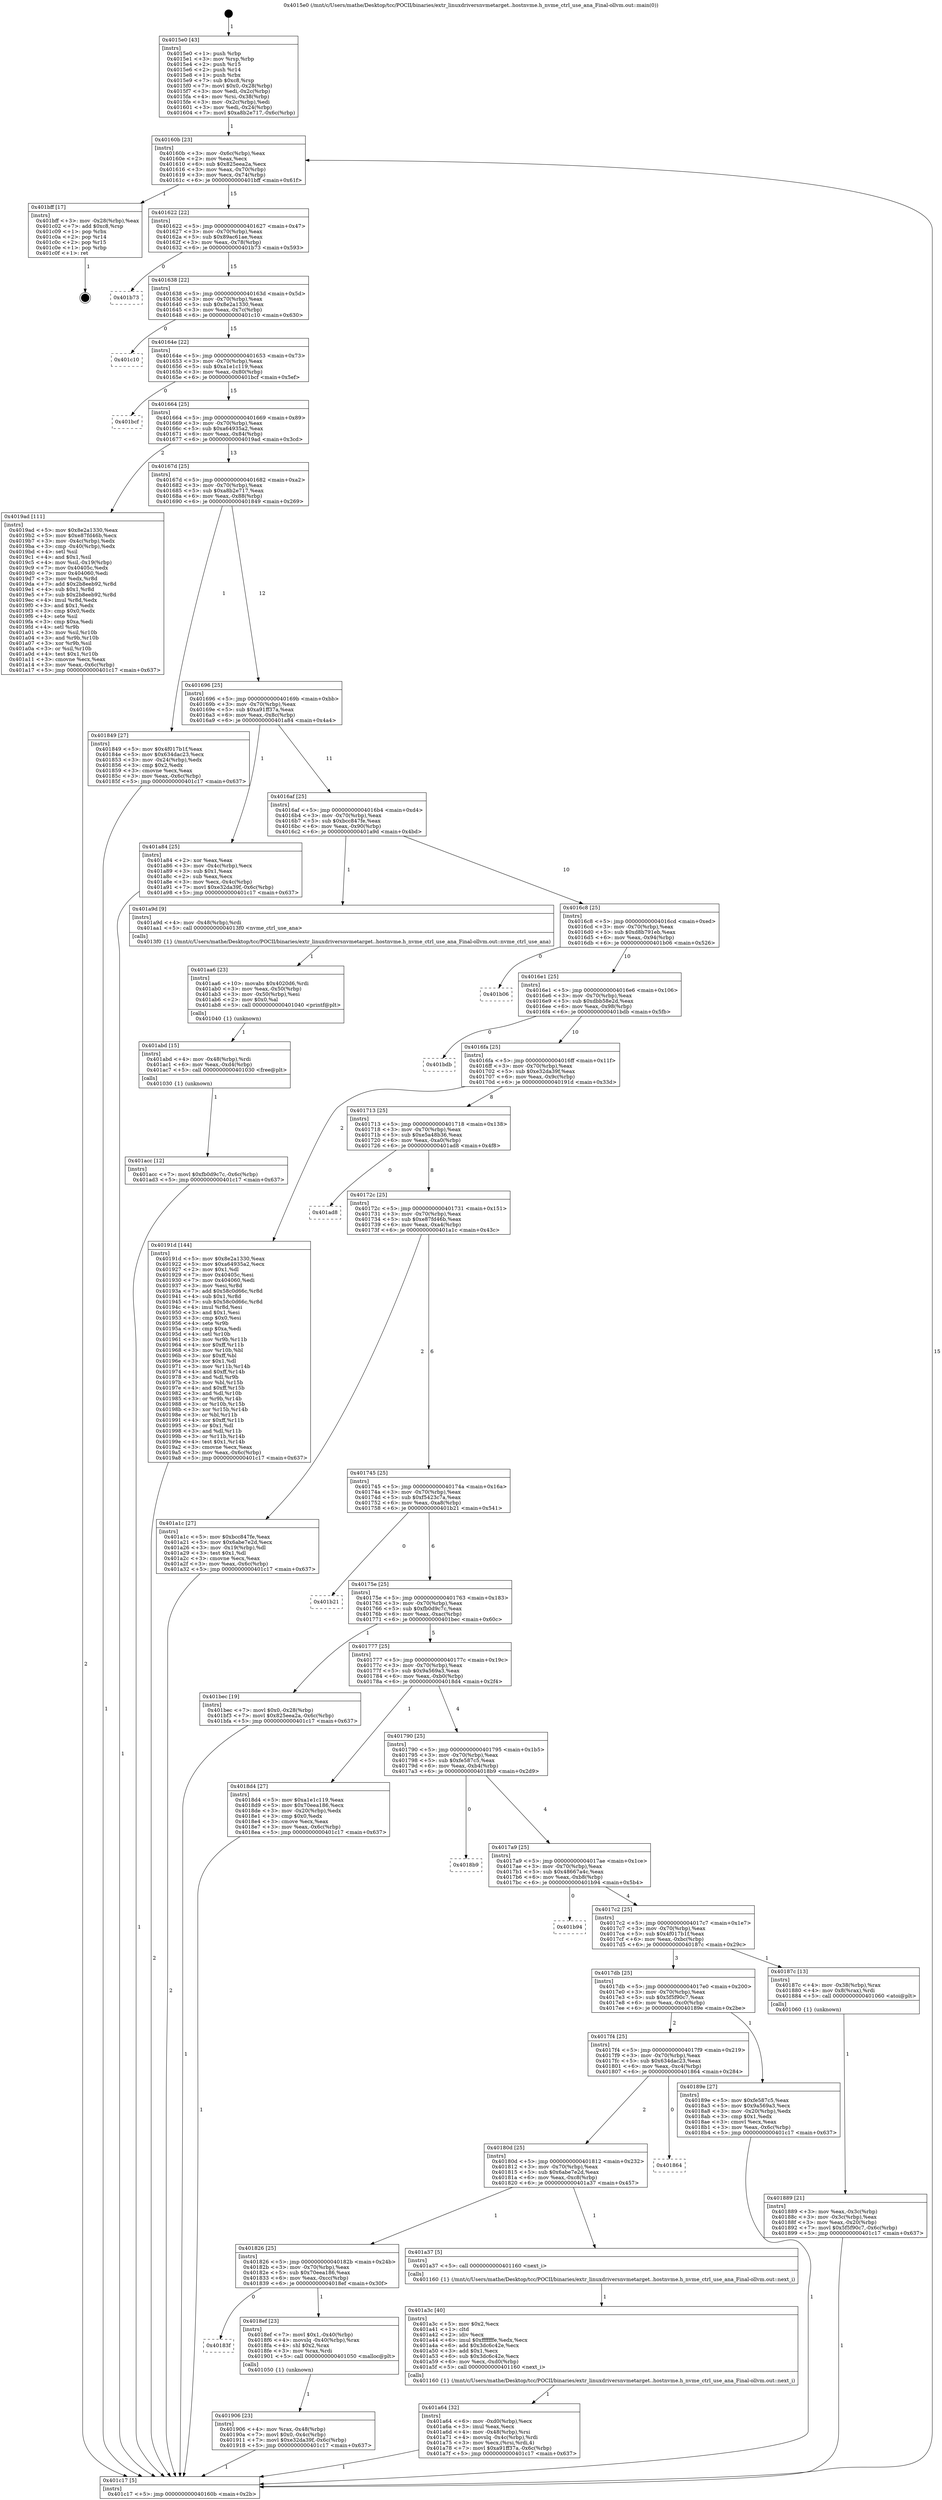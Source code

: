digraph "0x4015e0" {
  label = "0x4015e0 (/mnt/c/Users/mathe/Desktop/tcc/POCII/binaries/extr_linuxdriversnvmetarget..hostnvme.h_nvme_ctrl_use_ana_Final-ollvm.out::main(0))"
  labelloc = "t"
  node[shape=record]

  Entry [label="",width=0.3,height=0.3,shape=circle,fillcolor=black,style=filled]
  "0x40160b" [label="{
     0x40160b [23]\l
     | [instrs]\l
     &nbsp;&nbsp;0x40160b \<+3\>: mov -0x6c(%rbp),%eax\l
     &nbsp;&nbsp;0x40160e \<+2\>: mov %eax,%ecx\l
     &nbsp;&nbsp;0x401610 \<+6\>: sub $0x825eea2a,%ecx\l
     &nbsp;&nbsp;0x401616 \<+3\>: mov %eax,-0x70(%rbp)\l
     &nbsp;&nbsp;0x401619 \<+3\>: mov %ecx,-0x74(%rbp)\l
     &nbsp;&nbsp;0x40161c \<+6\>: je 0000000000401bff \<main+0x61f\>\l
  }"]
  "0x401bff" [label="{
     0x401bff [17]\l
     | [instrs]\l
     &nbsp;&nbsp;0x401bff \<+3\>: mov -0x28(%rbp),%eax\l
     &nbsp;&nbsp;0x401c02 \<+7\>: add $0xc8,%rsp\l
     &nbsp;&nbsp;0x401c09 \<+1\>: pop %rbx\l
     &nbsp;&nbsp;0x401c0a \<+2\>: pop %r14\l
     &nbsp;&nbsp;0x401c0c \<+2\>: pop %r15\l
     &nbsp;&nbsp;0x401c0e \<+1\>: pop %rbp\l
     &nbsp;&nbsp;0x401c0f \<+1\>: ret\l
  }"]
  "0x401622" [label="{
     0x401622 [22]\l
     | [instrs]\l
     &nbsp;&nbsp;0x401622 \<+5\>: jmp 0000000000401627 \<main+0x47\>\l
     &nbsp;&nbsp;0x401627 \<+3\>: mov -0x70(%rbp),%eax\l
     &nbsp;&nbsp;0x40162a \<+5\>: sub $0x89ac61ae,%eax\l
     &nbsp;&nbsp;0x40162f \<+3\>: mov %eax,-0x78(%rbp)\l
     &nbsp;&nbsp;0x401632 \<+6\>: je 0000000000401b73 \<main+0x593\>\l
  }"]
  Exit [label="",width=0.3,height=0.3,shape=circle,fillcolor=black,style=filled,peripheries=2]
  "0x401b73" [label="{
     0x401b73\l
  }", style=dashed]
  "0x401638" [label="{
     0x401638 [22]\l
     | [instrs]\l
     &nbsp;&nbsp;0x401638 \<+5\>: jmp 000000000040163d \<main+0x5d\>\l
     &nbsp;&nbsp;0x40163d \<+3\>: mov -0x70(%rbp),%eax\l
     &nbsp;&nbsp;0x401640 \<+5\>: sub $0x8e2a1330,%eax\l
     &nbsp;&nbsp;0x401645 \<+3\>: mov %eax,-0x7c(%rbp)\l
     &nbsp;&nbsp;0x401648 \<+6\>: je 0000000000401c10 \<main+0x630\>\l
  }"]
  "0x401acc" [label="{
     0x401acc [12]\l
     | [instrs]\l
     &nbsp;&nbsp;0x401acc \<+7\>: movl $0xfb0d9c7c,-0x6c(%rbp)\l
     &nbsp;&nbsp;0x401ad3 \<+5\>: jmp 0000000000401c17 \<main+0x637\>\l
  }"]
  "0x401c10" [label="{
     0x401c10\l
  }", style=dashed]
  "0x40164e" [label="{
     0x40164e [22]\l
     | [instrs]\l
     &nbsp;&nbsp;0x40164e \<+5\>: jmp 0000000000401653 \<main+0x73\>\l
     &nbsp;&nbsp;0x401653 \<+3\>: mov -0x70(%rbp),%eax\l
     &nbsp;&nbsp;0x401656 \<+5\>: sub $0xa1e1c119,%eax\l
     &nbsp;&nbsp;0x40165b \<+3\>: mov %eax,-0x80(%rbp)\l
     &nbsp;&nbsp;0x40165e \<+6\>: je 0000000000401bcf \<main+0x5ef\>\l
  }"]
  "0x401abd" [label="{
     0x401abd [15]\l
     | [instrs]\l
     &nbsp;&nbsp;0x401abd \<+4\>: mov -0x48(%rbp),%rdi\l
     &nbsp;&nbsp;0x401ac1 \<+6\>: mov %eax,-0xd4(%rbp)\l
     &nbsp;&nbsp;0x401ac7 \<+5\>: call 0000000000401030 \<free@plt\>\l
     | [calls]\l
     &nbsp;&nbsp;0x401030 \{1\} (unknown)\l
  }"]
  "0x401bcf" [label="{
     0x401bcf\l
  }", style=dashed]
  "0x401664" [label="{
     0x401664 [25]\l
     | [instrs]\l
     &nbsp;&nbsp;0x401664 \<+5\>: jmp 0000000000401669 \<main+0x89\>\l
     &nbsp;&nbsp;0x401669 \<+3\>: mov -0x70(%rbp),%eax\l
     &nbsp;&nbsp;0x40166c \<+5\>: sub $0xa64935a2,%eax\l
     &nbsp;&nbsp;0x401671 \<+6\>: mov %eax,-0x84(%rbp)\l
     &nbsp;&nbsp;0x401677 \<+6\>: je 00000000004019ad \<main+0x3cd\>\l
  }"]
  "0x401aa6" [label="{
     0x401aa6 [23]\l
     | [instrs]\l
     &nbsp;&nbsp;0x401aa6 \<+10\>: movabs $0x4020d6,%rdi\l
     &nbsp;&nbsp;0x401ab0 \<+3\>: mov %eax,-0x50(%rbp)\l
     &nbsp;&nbsp;0x401ab3 \<+3\>: mov -0x50(%rbp),%esi\l
     &nbsp;&nbsp;0x401ab6 \<+2\>: mov $0x0,%al\l
     &nbsp;&nbsp;0x401ab8 \<+5\>: call 0000000000401040 \<printf@plt\>\l
     | [calls]\l
     &nbsp;&nbsp;0x401040 \{1\} (unknown)\l
  }"]
  "0x4019ad" [label="{
     0x4019ad [111]\l
     | [instrs]\l
     &nbsp;&nbsp;0x4019ad \<+5\>: mov $0x8e2a1330,%eax\l
     &nbsp;&nbsp;0x4019b2 \<+5\>: mov $0xe87fd46b,%ecx\l
     &nbsp;&nbsp;0x4019b7 \<+3\>: mov -0x4c(%rbp),%edx\l
     &nbsp;&nbsp;0x4019ba \<+3\>: cmp -0x40(%rbp),%edx\l
     &nbsp;&nbsp;0x4019bd \<+4\>: setl %sil\l
     &nbsp;&nbsp;0x4019c1 \<+4\>: and $0x1,%sil\l
     &nbsp;&nbsp;0x4019c5 \<+4\>: mov %sil,-0x19(%rbp)\l
     &nbsp;&nbsp;0x4019c9 \<+7\>: mov 0x40405c,%edx\l
     &nbsp;&nbsp;0x4019d0 \<+7\>: mov 0x404060,%edi\l
     &nbsp;&nbsp;0x4019d7 \<+3\>: mov %edx,%r8d\l
     &nbsp;&nbsp;0x4019da \<+7\>: add $0x2b8eeb92,%r8d\l
     &nbsp;&nbsp;0x4019e1 \<+4\>: sub $0x1,%r8d\l
     &nbsp;&nbsp;0x4019e5 \<+7\>: sub $0x2b8eeb92,%r8d\l
     &nbsp;&nbsp;0x4019ec \<+4\>: imul %r8d,%edx\l
     &nbsp;&nbsp;0x4019f0 \<+3\>: and $0x1,%edx\l
     &nbsp;&nbsp;0x4019f3 \<+3\>: cmp $0x0,%edx\l
     &nbsp;&nbsp;0x4019f6 \<+4\>: sete %sil\l
     &nbsp;&nbsp;0x4019fa \<+3\>: cmp $0xa,%edi\l
     &nbsp;&nbsp;0x4019fd \<+4\>: setl %r9b\l
     &nbsp;&nbsp;0x401a01 \<+3\>: mov %sil,%r10b\l
     &nbsp;&nbsp;0x401a04 \<+3\>: and %r9b,%r10b\l
     &nbsp;&nbsp;0x401a07 \<+3\>: xor %r9b,%sil\l
     &nbsp;&nbsp;0x401a0a \<+3\>: or %sil,%r10b\l
     &nbsp;&nbsp;0x401a0d \<+4\>: test $0x1,%r10b\l
     &nbsp;&nbsp;0x401a11 \<+3\>: cmovne %ecx,%eax\l
     &nbsp;&nbsp;0x401a14 \<+3\>: mov %eax,-0x6c(%rbp)\l
     &nbsp;&nbsp;0x401a17 \<+5\>: jmp 0000000000401c17 \<main+0x637\>\l
  }"]
  "0x40167d" [label="{
     0x40167d [25]\l
     | [instrs]\l
     &nbsp;&nbsp;0x40167d \<+5\>: jmp 0000000000401682 \<main+0xa2\>\l
     &nbsp;&nbsp;0x401682 \<+3\>: mov -0x70(%rbp),%eax\l
     &nbsp;&nbsp;0x401685 \<+5\>: sub $0xa8b2e717,%eax\l
     &nbsp;&nbsp;0x40168a \<+6\>: mov %eax,-0x88(%rbp)\l
     &nbsp;&nbsp;0x401690 \<+6\>: je 0000000000401849 \<main+0x269\>\l
  }"]
  "0x401a64" [label="{
     0x401a64 [32]\l
     | [instrs]\l
     &nbsp;&nbsp;0x401a64 \<+6\>: mov -0xd0(%rbp),%ecx\l
     &nbsp;&nbsp;0x401a6a \<+3\>: imul %eax,%ecx\l
     &nbsp;&nbsp;0x401a6d \<+4\>: mov -0x48(%rbp),%rsi\l
     &nbsp;&nbsp;0x401a71 \<+4\>: movslq -0x4c(%rbp),%rdi\l
     &nbsp;&nbsp;0x401a75 \<+3\>: mov %ecx,(%rsi,%rdi,4)\l
     &nbsp;&nbsp;0x401a78 \<+7\>: movl $0xa91ff37a,-0x6c(%rbp)\l
     &nbsp;&nbsp;0x401a7f \<+5\>: jmp 0000000000401c17 \<main+0x637\>\l
  }"]
  "0x401849" [label="{
     0x401849 [27]\l
     | [instrs]\l
     &nbsp;&nbsp;0x401849 \<+5\>: mov $0x4f017b1f,%eax\l
     &nbsp;&nbsp;0x40184e \<+5\>: mov $0x634dac23,%ecx\l
     &nbsp;&nbsp;0x401853 \<+3\>: mov -0x24(%rbp),%edx\l
     &nbsp;&nbsp;0x401856 \<+3\>: cmp $0x2,%edx\l
     &nbsp;&nbsp;0x401859 \<+3\>: cmovne %ecx,%eax\l
     &nbsp;&nbsp;0x40185c \<+3\>: mov %eax,-0x6c(%rbp)\l
     &nbsp;&nbsp;0x40185f \<+5\>: jmp 0000000000401c17 \<main+0x637\>\l
  }"]
  "0x401696" [label="{
     0x401696 [25]\l
     | [instrs]\l
     &nbsp;&nbsp;0x401696 \<+5\>: jmp 000000000040169b \<main+0xbb\>\l
     &nbsp;&nbsp;0x40169b \<+3\>: mov -0x70(%rbp),%eax\l
     &nbsp;&nbsp;0x40169e \<+5\>: sub $0xa91ff37a,%eax\l
     &nbsp;&nbsp;0x4016a3 \<+6\>: mov %eax,-0x8c(%rbp)\l
     &nbsp;&nbsp;0x4016a9 \<+6\>: je 0000000000401a84 \<main+0x4a4\>\l
  }"]
  "0x401c17" [label="{
     0x401c17 [5]\l
     | [instrs]\l
     &nbsp;&nbsp;0x401c17 \<+5\>: jmp 000000000040160b \<main+0x2b\>\l
  }"]
  "0x4015e0" [label="{
     0x4015e0 [43]\l
     | [instrs]\l
     &nbsp;&nbsp;0x4015e0 \<+1\>: push %rbp\l
     &nbsp;&nbsp;0x4015e1 \<+3\>: mov %rsp,%rbp\l
     &nbsp;&nbsp;0x4015e4 \<+2\>: push %r15\l
     &nbsp;&nbsp;0x4015e6 \<+2\>: push %r14\l
     &nbsp;&nbsp;0x4015e8 \<+1\>: push %rbx\l
     &nbsp;&nbsp;0x4015e9 \<+7\>: sub $0xc8,%rsp\l
     &nbsp;&nbsp;0x4015f0 \<+7\>: movl $0x0,-0x28(%rbp)\l
     &nbsp;&nbsp;0x4015f7 \<+3\>: mov %edi,-0x2c(%rbp)\l
     &nbsp;&nbsp;0x4015fa \<+4\>: mov %rsi,-0x38(%rbp)\l
     &nbsp;&nbsp;0x4015fe \<+3\>: mov -0x2c(%rbp),%edi\l
     &nbsp;&nbsp;0x401601 \<+3\>: mov %edi,-0x24(%rbp)\l
     &nbsp;&nbsp;0x401604 \<+7\>: movl $0xa8b2e717,-0x6c(%rbp)\l
  }"]
  "0x401a3c" [label="{
     0x401a3c [40]\l
     | [instrs]\l
     &nbsp;&nbsp;0x401a3c \<+5\>: mov $0x2,%ecx\l
     &nbsp;&nbsp;0x401a41 \<+1\>: cltd\l
     &nbsp;&nbsp;0x401a42 \<+2\>: idiv %ecx\l
     &nbsp;&nbsp;0x401a44 \<+6\>: imul $0xfffffffe,%edx,%ecx\l
     &nbsp;&nbsp;0x401a4a \<+6\>: add $0x3dc6c42e,%ecx\l
     &nbsp;&nbsp;0x401a50 \<+3\>: add $0x1,%ecx\l
     &nbsp;&nbsp;0x401a53 \<+6\>: sub $0x3dc6c42e,%ecx\l
     &nbsp;&nbsp;0x401a59 \<+6\>: mov %ecx,-0xd0(%rbp)\l
     &nbsp;&nbsp;0x401a5f \<+5\>: call 0000000000401160 \<next_i\>\l
     | [calls]\l
     &nbsp;&nbsp;0x401160 \{1\} (/mnt/c/Users/mathe/Desktop/tcc/POCII/binaries/extr_linuxdriversnvmetarget..hostnvme.h_nvme_ctrl_use_ana_Final-ollvm.out::next_i)\l
  }"]
  "0x401a84" [label="{
     0x401a84 [25]\l
     | [instrs]\l
     &nbsp;&nbsp;0x401a84 \<+2\>: xor %eax,%eax\l
     &nbsp;&nbsp;0x401a86 \<+3\>: mov -0x4c(%rbp),%ecx\l
     &nbsp;&nbsp;0x401a89 \<+3\>: sub $0x1,%eax\l
     &nbsp;&nbsp;0x401a8c \<+2\>: sub %eax,%ecx\l
     &nbsp;&nbsp;0x401a8e \<+3\>: mov %ecx,-0x4c(%rbp)\l
     &nbsp;&nbsp;0x401a91 \<+7\>: movl $0xe32da39f,-0x6c(%rbp)\l
     &nbsp;&nbsp;0x401a98 \<+5\>: jmp 0000000000401c17 \<main+0x637\>\l
  }"]
  "0x4016af" [label="{
     0x4016af [25]\l
     | [instrs]\l
     &nbsp;&nbsp;0x4016af \<+5\>: jmp 00000000004016b4 \<main+0xd4\>\l
     &nbsp;&nbsp;0x4016b4 \<+3\>: mov -0x70(%rbp),%eax\l
     &nbsp;&nbsp;0x4016b7 \<+5\>: sub $0xbcc847fe,%eax\l
     &nbsp;&nbsp;0x4016bc \<+6\>: mov %eax,-0x90(%rbp)\l
     &nbsp;&nbsp;0x4016c2 \<+6\>: je 0000000000401a9d \<main+0x4bd\>\l
  }"]
  "0x401906" [label="{
     0x401906 [23]\l
     | [instrs]\l
     &nbsp;&nbsp;0x401906 \<+4\>: mov %rax,-0x48(%rbp)\l
     &nbsp;&nbsp;0x40190a \<+7\>: movl $0x0,-0x4c(%rbp)\l
     &nbsp;&nbsp;0x401911 \<+7\>: movl $0xe32da39f,-0x6c(%rbp)\l
     &nbsp;&nbsp;0x401918 \<+5\>: jmp 0000000000401c17 \<main+0x637\>\l
  }"]
  "0x401a9d" [label="{
     0x401a9d [9]\l
     | [instrs]\l
     &nbsp;&nbsp;0x401a9d \<+4\>: mov -0x48(%rbp),%rdi\l
     &nbsp;&nbsp;0x401aa1 \<+5\>: call 00000000004013f0 \<nvme_ctrl_use_ana\>\l
     | [calls]\l
     &nbsp;&nbsp;0x4013f0 \{1\} (/mnt/c/Users/mathe/Desktop/tcc/POCII/binaries/extr_linuxdriversnvmetarget..hostnvme.h_nvme_ctrl_use_ana_Final-ollvm.out::nvme_ctrl_use_ana)\l
  }"]
  "0x4016c8" [label="{
     0x4016c8 [25]\l
     | [instrs]\l
     &nbsp;&nbsp;0x4016c8 \<+5\>: jmp 00000000004016cd \<main+0xed\>\l
     &nbsp;&nbsp;0x4016cd \<+3\>: mov -0x70(%rbp),%eax\l
     &nbsp;&nbsp;0x4016d0 \<+5\>: sub $0xd8b791eb,%eax\l
     &nbsp;&nbsp;0x4016d5 \<+6\>: mov %eax,-0x94(%rbp)\l
     &nbsp;&nbsp;0x4016db \<+6\>: je 0000000000401b06 \<main+0x526\>\l
  }"]
  "0x40183f" [label="{
     0x40183f\l
  }", style=dashed]
  "0x401b06" [label="{
     0x401b06\l
  }", style=dashed]
  "0x4016e1" [label="{
     0x4016e1 [25]\l
     | [instrs]\l
     &nbsp;&nbsp;0x4016e1 \<+5\>: jmp 00000000004016e6 \<main+0x106\>\l
     &nbsp;&nbsp;0x4016e6 \<+3\>: mov -0x70(%rbp),%eax\l
     &nbsp;&nbsp;0x4016e9 \<+5\>: sub $0xdbb58e2d,%eax\l
     &nbsp;&nbsp;0x4016ee \<+6\>: mov %eax,-0x98(%rbp)\l
     &nbsp;&nbsp;0x4016f4 \<+6\>: je 0000000000401bdb \<main+0x5fb\>\l
  }"]
  "0x4018ef" [label="{
     0x4018ef [23]\l
     | [instrs]\l
     &nbsp;&nbsp;0x4018ef \<+7\>: movl $0x1,-0x40(%rbp)\l
     &nbsp;&nbsp;0x4018f6 \<+4\>: movslq -0x40(%rbp),%rax\l
     &nbsp;&nbsp;0x4018fa \<+4\>: shl $0x2,%rax\l
     &nbsp;&nbsp;0x4018fe \<+3\>: mov %rax,%rdi\l
     &nbsp;&nbsp;0x401901 \<+5\>: call 0000000000401050 \<malloc@plt\>\l
     | [calls]\l
     &nbsp;&nbsp;0x401050 \{1\} (unknown)\l
  }"]
  "0x401bdb" [label="{
     0x401bdb\l
  }", style=dashed]
  "0x4016fa" [label="{
     0x4016fa [25]\l
     | [instrs]\l
     &nbsp;&nbsp;0x4016fa \<+5\>: jmp 00000000004016ff \<main+0x11f\>\l
     &nbsp;&nbsp;0x4016ff \<+3\>: mov -0x70(%rbp),%eax\l
     &nbsp;&nbsp;0x401702 \<+5\>: sub $0xe32da39f,%eax\l
     &nbsp;&nbsp;0x401707 \<+6\>: mov %eax,-0x9c(%rbp)\l
     &nbsp;&nbsp;0x40170d \<+6\>: je 000000000040191d \<main+0x33d\>\l
  }"]
  "0x401826" [label="{
     0x401826 [25]\l
     | [instrs]\l
     &nbsp;&nbsp;0x401826 \<+5\>: jmp 000000000040182b \<main+0x24b\>\l
     &nbsp;&nbsp;0x40182b \<+3\>: mov -0x70(%rbp),%eax\l
     &nbsp;&nbsp;0x40182e \<+5\>: sub $0x70eea186,%eax\l
     &nbsp;&nbsp;0x401833 \<+6\>: mov %eax,-0xcc(%rbp)\l
     &nbsp;&nbsp;0x401839 \<+6\>: je 00000000004018ef \<main+0x30f\>\l
  }"]
  "0x40191d" [label="{
     0x40191d [144]\l
     | [instrs]\l
     &nbsp;&nbsp;0x40191d \<+5\>: mov $0x8e2a1330,%eax\l
     &nbsp;&nbsp;0x401922 \<+5\>: mov $0xa64935a2,%ecx\l
     &nbsp;&nbsp;0x401927 \<+2\>: mov $0x1,%dl\l
     &nbsp;&nbsp;0x401929 \<+7\>: mov 0x40405c,%esi\l
     &nbsp;&nbsp;0x401930 \<+7\>: mov 0x404060,%edi\l
     &nbsp;&nbsp;0x401937 \<+3\>: mov %esi,%r8d\l
     &nbsp;&nbsp;0x40193a \<+7\>: add $0x58c0d66c,%r8d\l
     &nbsp;&nbsp;0x401941 \<+4\>: sub $0x1,%r8d\l
     &nbsp;&nbsp;0x401945 \<+7\>: sub $0x58c0d66c,%r8d\l
     &nbsp;&nbsp;0x40194c \<+4\>: imul %r8d,%esi\l
     &nbsp;&nbsp;0x401950 \<+3\>: and $0x1,%esi\l
     &nbsp;&nbsp;0x401953 \<+3\>: cmp $0x0,%esi\l
     &nbsp;&nbsp;0x401956 \<+4\>: sete %r9b\l
     &nbsp;&nbsp;0x40195a \<+3\>: cmp $0xa,%edi\l
     &nbsp;&nbsp;0x40195d \<+4\>: setl %r10b\l
     &nbsp;&nbsp;0x401961 \<+3\>: mov %r9b,%r11b\l
     &nbsp;&nbsp;0x401964 \<+4\>: xor $0xff,%r11b\l
     &nbsp;&nbsp;0x401968 \<+3\>: mov %r10b,%bl\l
     &nbsp;&nbsp;0x40196b \<+3\>: xor $0xff,%bl\l
     &nbsp;&nbsp;0x40196e \<+3\>: xor $0x1,%dl\l
     &nbsp;&nbsp;0x401971 \<+3\>: mov %r11b,%r14b\l
     &nbsp;&nbsp;0x401974 \<+4\>: and $0xff,%r14b\l
     &nbsp;&nbsp;0x401978 \<+3\>: and %dl,%r9b\l
     &nbsp;&nbsp;0x40197b \<+3\>: mov %bl,%r15b\l
     &nbsp;&nbsp;0x40197e \<+4\>: and $0xff,%r15b\l
     &nbsp;&nbsp;0x401982 \<+3\>: and %dl,%r10b\l
     &nbsp;&nbsp;0x401985 \<+3\>: or %r9b,%r14b\l
     &nbsp;&nbsp;0x401988 \<+3\>: or %r10b,%r15b\l
     &nbsp;&nbsp;0x40198b \<+3\>: xor %r15b,%r14b\l
     &nbsp;&nbsp;0x40198e \<+3\>: or %bl,%r11b\l
     &nbsp;&nbsp;0x401991 \<+4\>: xor $0xff,%r11b\l
     &nbsp;&nbsp;0x401995 \<+3\>: or $0x1,%dl\l
     &nbsp;&nbsp;0x401998 \<+3\>: and %dl,%r11b\l
     &nbsp;&nbsp;0x40199b \<+3\>: or %r11b,%r14b\l
     &nbsp;&nbsp;0x40199e \<+4\>: test $0x1,%r14b\l
     &nbsp;&nbsp;0x4019a2 \<+3\>: cmovne %ecx,%eax\l
     &nbsp;&nbsp;0x4019a5 \<+3\>: mov %eax,-0x6c(%rbp)\l
     &nbsp;&nbsp;0x4019a8 \<+5\>: jmp 0000000000401c17 \<main+0x637\>\l
  }"]
  "0x401713" [label="{
     0x401713 [25]\l
     | [instrs]\l
     &nbsp;&nbsp;0x401713 \<+5\>: jmp 0000000000401718 \<main+0x138\>\l
     &nbsp;&nbsp;0x401718 \<+3\>: mov -0x70(%rbp),%eax\l
     &nbsp;&nbsp;0x40171b \<+5\>: sub $0xe5a48b36,%eax\l
     &nbsp;&nbsp;0x401720 \<+6\>: mov %eax,-0xa0(%rbp)\l
     &nbsp;&nbsp;0x401726 \<+6\>: je 0000000000401ad8 \<main+0x4f8\>\l
  }"]
  "0x401a37" [label="{
     0x401a37 [5]\l
     | [instrs]\l
     &nbsp;&nbsp;0x401a37 \<+5\>: call 0000000000401160 \<next_i\>\l
     | [calls]\l
     &nbsp;&nbsp;0x401160 \{1\} (/mnt/c/Users/mathe/Desktop/tcc/POCII/binaries/extr_linuxdriversnvmetarget..hostnvme.h_nvme_ctrl_use_ana_Final-ollvm.out::next_i)\l
  }"]
  "0x401ad8" [label="{
     0x401ad8\l
  }", style=dashed]
  "0x40172c" [label="{
     0x40172c [25]\l
     | [instrs]\l
     &nbsp;&nbsp;0x40172c \<+5\>: jmp 0000000000401731 \<main+0x151\>\l
     &nbsp;&nbsp;0x401731 \<+3\>: mov -0x70(%rbp),%eax\l
     &nbsp;&nbsp;0x401734 \<+5\>: sub $0xe87fd46b,%eax\l
     &nbsp;&nbsp;0x401739 \<+6\>: mov %eax,-0xa4(%rbp)\l
     &nbsp;&nbsp;0x40173f \<+6\>: je 0000000000401a1c \<main+0x43c\>\l
  }"]
  "0x40180d" [label="{
     0x40180d [25]\l
     | [instrs]\l
     &nbsp;&nbsp;0x40180d \<+5\>: jmp 0000000000401812 \<main+0x232\>\l
     &nbsp;&nbsp;0x401812 \<+3\>: mov -0x70(%rbp),%eax\l
     &nbsp;&nbsp;0x401815 \<+5\>: sub $0x6abe7e2d,%eax\l
     &nbsp;&nbsp;0x40181a \<+6\>: mov %eax,-0xc8(%rbp)\l
     &nbsp;&nbsp;0x401820 \<+6\>: je 0000000000401a37 \<main+0x457\>\l
  }"]
  "0x401a1c" [label="{
     0x401a1c [27]\l
     | [instrs]\l
     &nbsp;&nbsp;0x401a1c \<+5\>: mov $0xbcc847fe,%eax\l
     &nbsp;&nbsp;0x401a21 \<+5\>: mov $0x6abe7e2d,%ecx\l
     &nbsp;&nbsp;0x401a26 \<+3\>: mov -0x19(%rbp),%dl\l
     &nbsp;&nbsp;0x401a29 \<+3\>: test $0x1,%dl\l
     &nbsp;&nbsp;0x401a2c \<+3\>: cmovne %ecx,%eax\l
     &nbsp;&nbsp;0x401a2f \<+3\>: mov %eax,-0x6c(%rbp)\l
     &nbsp;&nbsp;0x401a32 \<+5\>: jmp 0000000000401c17 \<main+0x637\>\l
  }"]
  "0x401745" [label="{
     0x401745 [25]\l
     | [instrs]\l
     &nbsp;&nbsp;0x401745 \<+5\>: jmp 000000000040174a \<main+0x16a\>\l
     &nbsp;&nbsp;0x40174a \<+3\>: mov -0x70(%rbp),%eax\l
     &nbsp;&nbsp;0x40174d \<+5\>: sub $0xf5423c7a,%eax\l
     &nbsp;&nbsp;0x401752 \<+6\>: mov %eax,-0xa8(%rbp)\l
     &nbsp;&nbsp;0x401758 \<+6\>: je 0000000000401b21 \<main+0x541\>\l
  }"]
  "0x401864" [label="{
     0x401864\l
  }", style=dashed]
  "0x401b21" [label="{
     0x401b21\l
  }", style=dashed]
  "0x40175e" [label="{
     0x40175e [25]\l
     | [instrs]\l
     &nbsp;&nbsp;0x40175e \<+5\>: jmp 0000000000401763 \<main+0x183\>\l
     &nbsp;&nbsp;0x401763 \<+3\>: mov -0x70(%rbp),%eax\l
     &nbsp;&nbsp;0x401766 \<+5\>: sub $0xfb0d9c7c,%eax\l
     &nbsp;&nbsp;0x40176b \<+6\>: mov %eax,-0xac(%rbp)\l
     &nbsp;&nbsp;0x401771 \<+6\>: je 0000000000401bec \<main+0x60c\>\l
  }"]
  "0x4017f4" [label="{
     0x4017f4 [25]\l
     | [instrs]\l
     &nbsp;&nbsp;0x4017f4 \<+5\>: jmp 00000000004017f9 \<main+0x219\>\l
     &nbsp;&nbsp;0x4017f9 \<+3\>: mov -0x70(%rbp),%eax\l
     &nbsp;&nbsp;0x4017fc \<+5\>: sub $0x634dac23,%eax\l
     &nbsp;&nbsp;0x401801 \<+6\>: mov %eax,-0xc4(%rbp)\l
     &nbsp;&nbsp;0x401807 \<+6\>: je 0000000000401864 \<main+0x284\>\l
  }"]
  "0x401bec" [label="{
     0x401bec [19]\l
     | [instrs]\l
     &nbsp;&nbsp;0x401bec \<+7\>: movl $0x0,-0x28(%rbp)\l
     &nbsp;&nbsp;0x401bf3 \<+7\>: movl $0x825eea2a,-0x6c(%rbp)\l
     &nbsp;&nbsp;0x401bfa \<+5\>: jmp 0000000000401c17 \<main+0x637\>\l
  }"]
  "0x401777" [label="{
     0x401777 [25]\l
     | [instrs]\l
     &nbsp;&nbsp;0x401777 \<+5\>: jmp 000000000040177c \<main+0x19c\>\l
     &nbsp;&nbsp;0x40177c \<+3\>: mov -0x70(%rbp),%eax\l
     &nbsp;&nbsp;0x40177f \<+5\>: sub $0x9a569a3,%eax\l
     &nbsp;&nbsp;0x401784 \<+6\>: mov %eax,-0xb0(%rbp)\l
     &nbsp;&nbsp;0x40178a \<+6\>: je 00000000004018d4 \<main+0x2f4\>\l
  }"]
  "0x40189e" [label="{
     0x40189e [27]\l
     | [instrs]\l
     &nbsp;&nbsp;0x40189e \<+5\>: mov $0xfe587c5,%eax\l
     &nbsp;&nbsp;0x4018a3 \<+5\>: mov $0x9a569a3,%ecx\l
     &nbsp;&nbsp;0x4018a8 \<+3\>: mov -0x20(%rbp),%edx\l
     &nbsp;&nbsp;0x4018ab \<+3\>: cmp $0x1,%edx\l
     &nbsp;&nbsp;0x4018ae \<+3\>: cmovl %ecx,%eax\l
     &nbsp;&nbsp;0x4018b1 \<+3\>: mov %eax,-0x6c(%rbp)\l
     &nbsp;&nbsp;0x4018b4 \<+5\>: jmp 0000000000401c17 \<main+0x637\>\l
  }"]
  "0x4018d4" [label="{
     0x4018d4 [27]\l
     | [instrs]\l
     &nbsp;&nbsp;0x4018d4 \<+5\>: mov $0xa1e1c119,%eax\l
     &nbsp;&nbsp;0x4018d9 \<+5\>: mov $0x70eea186,%ecx\l
     &nbsp;&nbsp;0x4018de \<+3\>: mov -0x20(%rbp),%edx\l
     &nbsp;&nbsp;0x4018e1 \<+3\>: cmp $0x0,%edx\l
     &nbsp;&nbsp;0x4018e4 \<+3\>: cmove %ecx,%eax\l
     &nbsp;&nbsp;0x4018e7 \<+3\>: mov %eax,-0x6c(%rbp)\l
     &nbsp;&nbsp;0x4018ea \<+5\>: jmp 0000000000401c17 \<main+0x637\>\l
  }"]
  "0x401790" [label="{
     0x401790 [25]\l
     | [instrs]\l
     &nbsp;&nbsp;0x401790 \<+5\>: jmp 0000000000401795 \<main+0x1b5\>\l
     &nbsp;&nbsp;0x401795 \<+3\>: mov -0x70(%rbp),%eax\l
     &nbsp;&nbsp;0x401798 \<+5\>: sub $0xfe587c5,%eax\l
     &nbsp;&nbsp;0x40179d \<+6\>: mov %eax,-0xb4(%rbp)\l
     &nbsp;&nbsp;0x4017a3 \<+6\>: je 00000000004018b9 \<main+0x2d9\>\l
  }"]
  "0x401889" [label="{
     0x401889 [21]\l
     | [instrs]\l
     &nbsp;&nbsp;0x401889 \<+3\>: mov %eax,-0x3c(%rbp)\l
     &nbsp;&nbsp;0x40188c \<+3\>: mov -0x3c(%rbp),%eax\l
     &nbsp;&nbsp;0x40188f \<+3\>: mov %eax,-0x20(%rbp)\l
     &nbsp;&nbsp;0x401892 \<+7\>: movl $0x5f5f90c7,-0x6c(%rbp)\l
     &nbsp;&nbsp;0x401899 \<+5\>: jmp 0000000000401c17 \<main+0x637\>\l
  }"]
  "0x4018b9" [label="{
     0x4018b9\l
  }", style=dashed]
  "0x4017a9" [label="{
     0x4017a9 [25]\l
     | [instrs]\l
     &nbsp;&nbsp;0x4017a9 \<+5\>: jmp 00000000004017ae \<main+0x1ce\>\l
     &nbsp;&nbsp;0x4017ae \<+3\>: mov -0x70(%rbp),%eax\l
     &nbsp;&nbsp;0x4017b1 \<+5\>: sub $0x48667a4c,%eax\l
     &nbsp;&nbsp;0x4017b6 \<+6\>: mov %eax,-0xb8(%rbp)\l
     &nbsp;&nbsp;0x4017bc \<+6\>: je 0000000000401b94 \<main+0x5b4\>\l
  }"]
  "0x4017db" [label="{
     0x4017db [25]\l
     | [instrs]\l
     &nbsp;&nbsp;0x4017db \<+5\>: jmp 00000000004017e0 \<main+0x200\>\l
     &nbsp;&nbsp;0x4017e0 \<+3\>: mov -0x70(%rbp),%eax\l
     &nbsp;&nbsp;0x4017e3 \<+5\>: sub $0x5f5f90c7,%eax\l
     &nbsp;&nbsp;0x4017e8 \<+6\>: mov %eax,-0xc0(%rbp)\l
     &nbsp;&nbsp;0x4017ee \<+6\>: je 000000000040189e \<main+0x2be\>\l
  }"]
  "0x401b94" [label="{
     0x401b94\l
  }", style=dashed]
  "0x4017c2" [label="{
     0x4017c2 [25]\l
     | [instrs]\l
     &nbsp;&nbsp;0x4017c2 \<+5\>: jmp 00000000004017c7 \<main+0x1e7\>\l
     &nbsp;&nbsp;0x4017c7 \<+3\>: mov -0x70(%rbp),%eax\l
     &nbsp;&nbsp;0x4017ca \<+5\>: sub $0x4f017b1f,%eax\l
     &nbsp;&nbsp;0x4017cf \<+6\>: mov %eax,-0xbc(%rbp)\l
     &nbsp;&nbsp;0x4017d5 \<+6\>: je 000000000040187c \<main+0x29c\>\l
  }"]
  "0x40187c" [label="{
     0x40187c [13]\l
     | [instrs]\l
     &nbsp;&nbsp;0x40187c \<+4\>: mov -0x38(%rbp),%rax\l
     &nbsp;&nbsp;0x401880 \<+4\>: mov 0x8(%rax),%rdi\l
     &nbsp;&nbsp;0x401884 \<+5\>: call 0000000000401060 \<atoi@plt\>\l
     | [calls]\l
     &nbsp;&nbsp;0x401060 \{1\} (unknown)\l
  }"]
  Entry -> "0x4015e0" [label=" 1"]
  "0x40160b" -> "0x401bff" [label=" 1"]
  "0x40160b" -> "0x401622" [label=" 15"]
  "0x401bff" -> Exit [label=" 1"]
  "0x401622" -> "0x401b73" [label=" 0"]
  "0x401622" -> "0x401638" [label=" 15"]
  "0x401bec" -> "0x401c17" [label=" 1"]
  "0x401638" -> "0x401c10" [label=" 0"]
  "0x401638" -> "0x40164e" [label=" 15"]
  "0x401acc" -> "0x401c17" [label=" 1"]
  "0x40164e" -> "0x401bcf" [label=" 0"]
  "0x40164e" -> "0x401664" [label=" 15"]
  "0x401abd" -> "0x401acc" [label=" 1"]
  "0x401664" -> "0x4019ad" [label=" 2"]
  "0x401664" -> "0x40167d" [label=" 13"]
  "0x401aa6" -> "0x401abd" [label=" 1"]
  "0x40167d" -> "0x401849" [label=" 1"]
  "0x40167d" -> "0x401696" [label=" 12"]
  "0x401849" -> "0x401c17" [label=" 1"]
  "0x4015e0" -> "0x40160b" [label=" 1"]
  "0x401c17" -> "0x40160b" [label=" 15"]
  "0x401a9d" -> "0x401aa6" [label=" 1"]
  "0x401696" -> "0x401a84" [label=" 1"]
  "0x401696" -> "0x4016af" [label=" 11"]
  "0x401a84" -> "0x401c17" [label=" 1"]
  "0x4016af" -> "0x401a9d" [label=" 1"]
  "0x4016af" -> "0x4016c8" [label=" 10"]
  "0x401a64" -> "0x401c17" [label=" 1"]
  "0x4016c8" -> "0x401b06" [label=" 0"]
  "0x4016c8" -> "0x4016e1" [label=" 10"]
  "0x401a3c" -> "0x401a64" [label=" 1"]
  "0x4016e1" -> "0x401bdb" [label=" 0"]
  "0x4016e1" -> "0x4016fa" [label=" 10"]
  "0x401a37" -> "0x401a3c" [label=" 1"]
  "0x4016fa" -> "0x40191d" [label=" 2"]
  "0x4016fa" -> "0x401713" [label=" 8"]
  "0x4019ad" -> "0x401c17" [label=" 2"]
  "0x401713" -> "0x401ad8" [label=" 0"]
  "0x401713" -> "0x40172c" [label=" 8"]
  "0x40191d" -> "0x401c17" [label=" 2"]
  "0x40172c" -> "0x401a1c" [label=" 2"]
  "0x40172c" -> "0x401745" [label=" 6"]
  "0x4018ef" -> "0x401906" [label=" 1"]
  "0x401745" -> "0x401b21" [label=" 0"]
  "0x401745" -> "0x40175e" [label=" 6"]
  "0x401826" -> "0x40183f" [label=" 0"]
  "0x40175e" -> "0x401bec" [label=" 1"]
  "0x40175e" -> "0x401777" [label=" 5"]
  "0x401a1c" -> "0x401c17" [label=" 2"]
  "0x401777" -> "0x4018d4" [label=" 1"]
  "0x401777" -> "0x401790" [label=" 4"]
  "0x40180d" -> "0x401826" [label=" 1"]
  "0x401790" -> "0x4018b9" [label=" 0"]
  "0x401790" -> "0x4017a9" [label=" 4"]
  "0x401906" -> "0x401c17" [label=" 1"]
  "0x4017a9" -> "0x401b94" [label=" 0"]
  "0x4017a9" -> "0x4017c2" [label=" 4"]
  "0x4017f4" -> "0x40180d" [label=" 2"]
  "0x4017c2" -> "0x40187c" [label=" 1"]
  "0x4017c2" -> "0x4017db" [label=" 3"]
  "0x40187c" -> "0x401889" [label=" 1"]
  "0x401889" -> "0x401c17" [label=" 1"]
  "0x40180d" -> "0x401a37" [label=" 1"]
  "0x4017db" -> "0x40189e" [label=" 1"]
  "0x4017db" -> "0x4017f4" [label=" 2"]
  "0x40189e" -> "0x401c17" [label=" 1"]
  "0x4018d4" -> "0x401c17" [label=" 1"]
  "0x401826" -> "0x4018ef" [label=" 1"]
  "0x4017f4" -> "0x401864" [label=" 0"]
}
